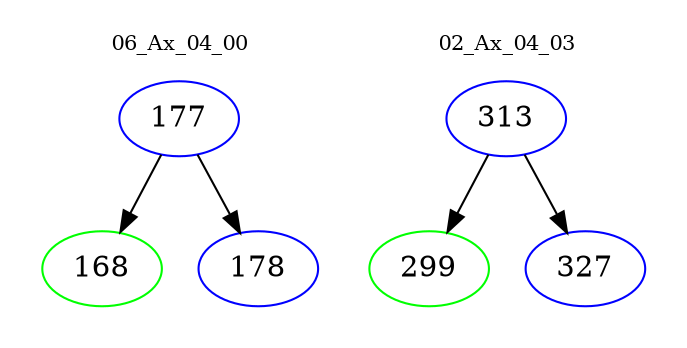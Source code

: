 digraph{
subgraph cluster_0 {
color = white
label = "06_Ax_04_00";
fontsize=10;
T0_177 [label="177", color="blue"]
T0_177 -> T0_168 [color="black"]
T0_168 [label="168", color="green"]
T0_177 -> T0_178 [color="black"]
T0_178 [label="178", color="blue"]
}
subgraph cluster_1 {
color = white
label = "02_Ax_04_03";
fontsize=10;
T1_313 [label="313", color="blue"]
T1_313 -> T1_299 [color="black"]
T1_299 [label="299", color="green"]
T1_313 -> T1_327 [color="black"]
T1_327 [label="327", color="blue"]
}
}
